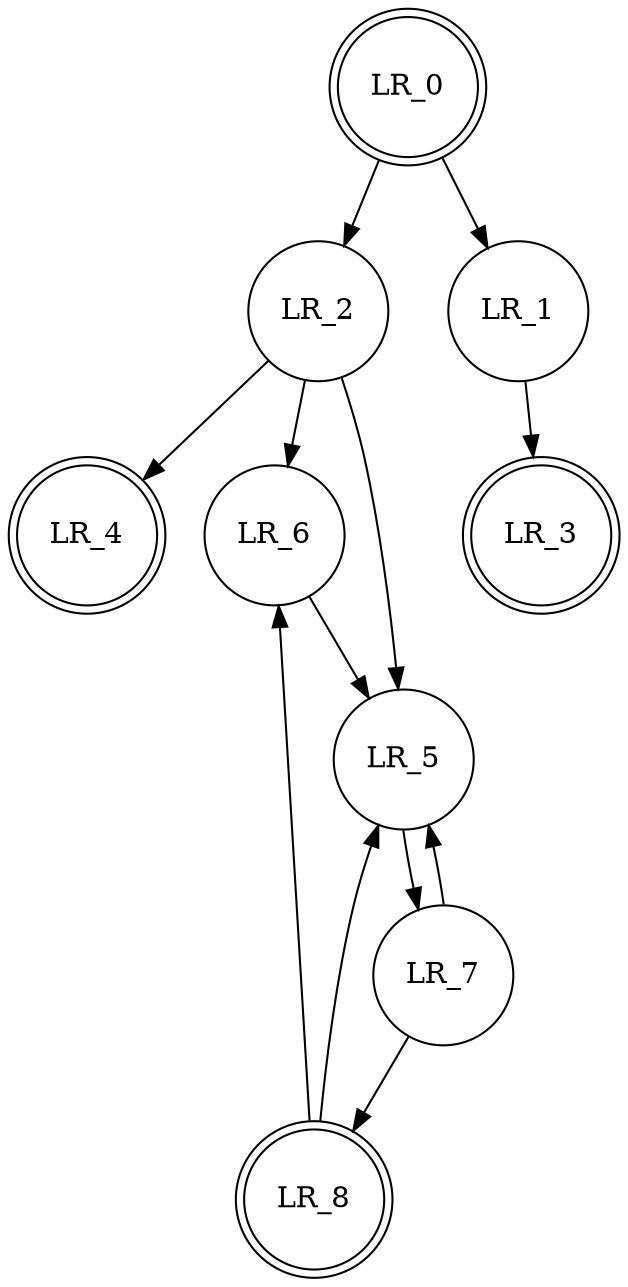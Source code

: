 digraph finite_state_machine {

node [shape = doublecircle]; LR_0 LR_3 LR_4 LR_8;
LR_0 [shape = doublecircle]
LR_3 [shape = doublecircle]
LR_4 [shape = doublecircle]
LR_8 [shape = doublecircle]

	node [shape = circle];

	LR_0 -> LR_2
    LR_0 -> LR_1 
	LR_1 -> LR_3
    LR_2 -> LR_6 
	LR_2 -> LR_5
    LR_2 -> LR_4 
	LR_5 -> LR_7
    LR_6 -> LR_5 
	LR_7 -> LR_8
    LR_7 -> LR_5 
	LR_8 -> LR_6
    LR_8 -> LR_5 
}
